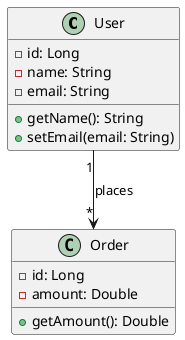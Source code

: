 @startuml
class User {
  - id: Long
  - name: String
  - email: String
  + getName(): String
  + setEmail(email: String)
}

class Order {
  - id: Long
  - amount: Double
  + getAmount(): Double
}

User "1" --> "*" Order : places
@enduml
